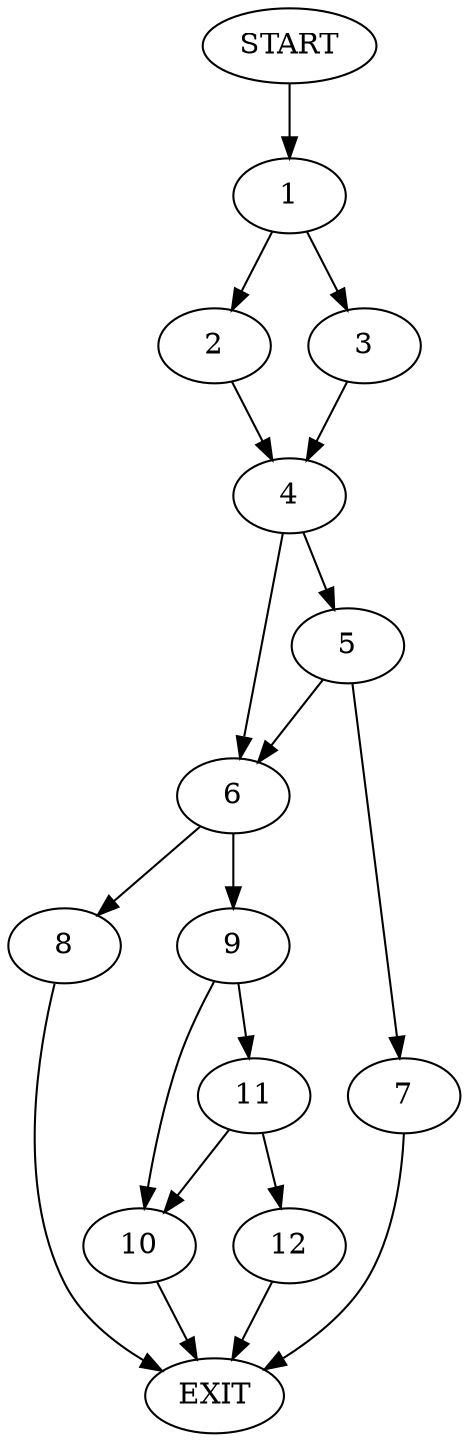 digraph {
0 [label="START"]
13 [label="EXIT"]
0 -> 1
1 -> 2
1 -> 3
3 -> 4
2 -> 4
4 -> 5
4 -> 6
5 -> 6
5 -> 7
6 -> 8
6 -> 9
7 -> 13
8 -> 13
9 -> 10
9 -> 11
10 -> 13
11 -> 10
11 -> 12
12 -> 13
}
